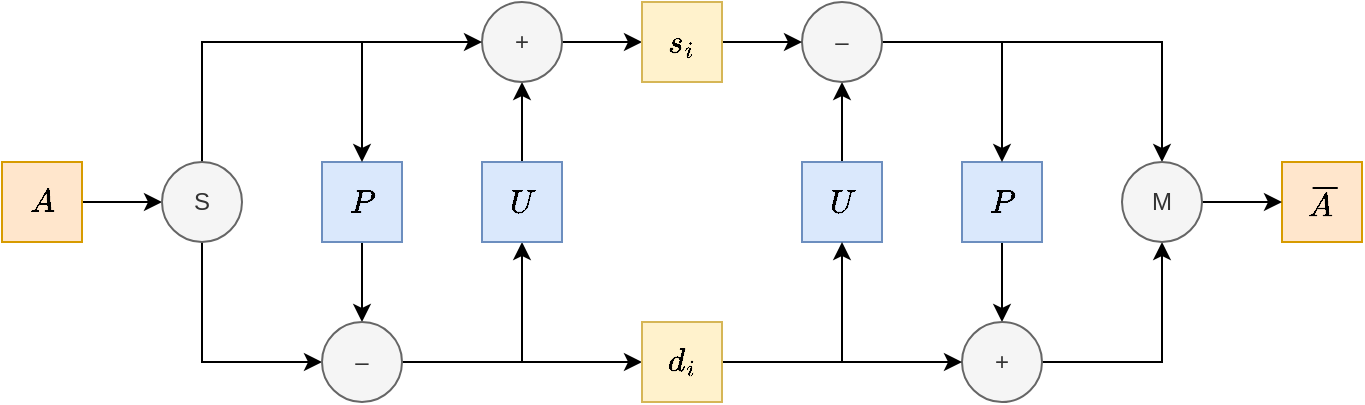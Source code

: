 <mxfile version="13.0.3" type="device"><diagram id="5J6u_H_DOHu8ZD1gq307" name="Page-1"><mxGraphModel dx="946" dy="680" grid="1" gridSize="10" guides="1" tooltips="1" connect="1" arrows="1" fold="1" page="1" pageScale="1" pageWidth="827" pageHeight="1169" math="1" shadow="0"><root><mxCell id="0"/><mxCell id="1" parent="0"/><mxCell id="C5s2m_-lzqyv_Mn6I4_q-8" style="edgeStyle=orthogonalEdgeStyle;rounded=0;orthogonalLoop=1;jettySize=auto;html=1;exitX=1;exitY=0.5;exitDx=0;exitDy=0;entryX=0;entryY=0.5;entryDx=0;entryDy=0;" parent="1" source="ROqhDVOLV7yhQO3BAYnc-1" target="C5s2m_-lzqyv_Mn6I4_q-4" edge="1"><mxGeometry relative="1" as="geometry"/></mxCell><mxCell id="ROqhDVOLV7yhQO3BAYnc-1" value="`A`" style="rounded=0;whiteSpace=wrap;html=1;fillColor=#ffe6cc;strokeColor=#d79b00;fontFamily=Helvetica;fontSize=14;" parent="1" vertex="1"><mxGeometry y="360" width="40" height="40" as="geometry"/></mxCell><mxCell id="Q8g09IRPfB7DYnjw8tEe-4" style="edgeStyle=orthogonalEdgeStyle;rounded=0;orthogonalLoop=1;jettySize=auto;html=1;exitX=0.5;exitY=1;exitDx=0;exitDy=0;entryX=0;entryY=0.5;entryDx=0;entryDy=0;" parent="1" source="C5s2m_-lzqyv_Mn6I4_q-4" target="Q8g09IRPfB7DYnjw8tEe-3" edge="1"><mxGeometry relative="1" as="geometry"><mxPoint x="140" y="460" as="sourcePoint"/></mxGeometry></mxCell><mxCell id="Q8g09IRPfB7DYnjw8tEe-5" style="edgeStyle=orthogonalEdgeStyle;rounded=0;orthogonalLoop=1;jettySize=auto;html=1;exitX=0.5;exitY=1;exitDx=0;exitDy=0;entryX=0.5;entryY=0;entryDx=0;entryDy=0;" parent="1" source="Q8g09IRPfB7DYnjw8tEe-1" target="Q8g09IRPfB7DYnjw8tEe-3" edge="1"><mxGeometry relative="1" as="geometry"/></mxCell><mxCell id="Q8g09IRPfB7DYnjw8tEe-1" value="`P`" style="rounded=0;whiteSpace=wrap;html=1;fillColor=#dae8fc;strokeColor=#6c8ebf;fontFamily=Helvetica;fontSize=14;" parent="1" vertex="1"><mxGeometry x="160" y="360" width="40" height="40" as="geometry"/></mxCell><mxCell id="Q8g09IRPfB7DYnjw8tEe-7" style="edgeStyle=orthogonalEdgeStyle;rounded=0;orthogonalLoop=1;jettySize=auto;html=1;exitX=1;exitY=0.5;exitDx=0;exitDy=0;entryX=0.5;entryY=1;entryDx=0;entryDy=0;" parent="1" source="Q8g09IRPfB7DYnjw8tEe-3" target="Q8g09IRPfB7DYnjw8tEe-6" edge="1"><mxGeometry relative="1" as="geometry"/></mxCell><mxCell id="Q8g09IRPfB7DYnjw8tEe-13" style="edgeStyle=orthogonalEdgeStyle;rounded=0;orthogonalLoop=1;jettySize=auto;html=1;exitX=1;exitY=0.5;exitDx=0;exitDy=0;entryX=0;entryY=0.5;entryDx=0;entryDy=0;" parent="1" source="Q8g09IRPfB7DYnjw8tEe-3" target="C5s2m_-lzqyv_Mn6I4_q-35" edge="1"><mxGeometry relative="1" as="geometry"><mxPoint x="320" y="460" as="targetPoint"/></mxGeometry></mxCell><mxCell id="Q8g09IRPfB7DYnjw8tEe-3" value="–" style="ellipse;whiteSpace=wrap;html=1;aspect=fixed;fillColor=#f5f5f5;strokeColor=#666666;fontColor=#333333;" parent="1" vertex="1"><mxGeometry x="160" y="440" width="40" height="40" as="geometry"/></mxCell><mxCell id="Q8g09IRPfB7DYnjw8tEe-11" style="edgeStyle=orthogonalEdgeStyle;rounded=0;orthogonalLoop=1;jettySize=auto;html=1;exitX=0.5;exitY=0;exitDx=0;exitDy=0;entryX=0.5;entryY=1;entryDx=0;entryDy=0;" parent="1" source="Q8g09IRPfB7DYnjw8tEe-6" target="Q8g09IRPfB7DYnjw8tEe-8" edge="1"><mxGeometry relative="1" as="geometry"/></mxCell><mxCell id="Q8g09IRPfB7DYnjw8tEe-6" value="`U`" style="rounded=0;whiteSpace=wrap;html=1;fillColor=#dae8fc;strokeColor=#6c8ebf;fontFamily=Helvetica;fontSize=14;" parent="1" vertex="1"><mxGeometry x="240" y="360" width="40" height="40" as="geometry"/></mxCell><mxCell id="Q8g09IRPfB7DYnjw8tEe-12" style="edgeStyle=orthogonalEdgeStyle;rounded=0;orthogonalLoop=1;jettySize=auto;html=1;exitX=1;exitY=0.5;exitDx=0;exitDy=0;entryX=0;entryY=0.5;entryDx=0;entryDy=0;" parent="1" source="Q8g09IRPfB7DYnjw8tEe-8" target="C5s2m_-lzqyv_Mn6I4_q-34" edge="1"><mxGeometry relative="1" as="geometry"><mxPoint x="320" y="300" as="targetPoint"/></mxGeometry></mxCell><mxCell id="Q8g09IRPfB7DYnjw8tEe-8" value="+" style="ellipse;whiteSpace=wrap;html=1;aspect=fixed;fillColor=#f5f5f5;strokeColor=#666666;fontColor=#333333;" parent="1" vertex="1"><mxGeometry x="240" y="280" width="40" height="40" as="geometry"/></mxCell><mxCell id="C5s2m_-lzqyv_Mn6I4_q-6" style="edgeStyle=orthogonalEdgeStyle;rounded=0;orthogonalLoop=1;jettySize=auto;html=1;exitX=0.5;exitY=0;exitDx=0;exitDy=0;entryX=0.5;entryY=0;entryDx=0;entryDy=0;" parent="1" source="C5s2m_-lzqyv_Mn6I4_q-4" target="Q8g09IRPfB7DYnjw8tEe-1" edge="1"><mxGeometry relative="1" as="geometry"><Array as="points"><mxPoint x="100" y="300"/><mxPoint x="180" y="300"/></Array></mxGeometry></mxCell><mxCell id="C5s2m_-lzqyv_Mn6I4_q-7" style="edgeStyle=orthogonalEdgeStyle;rounded=0;orthogonalLoop=1;jettySize=auto;html=1;exitX=0.5;exitY=0;exitDx=0;exitDy=0;entryX=0;entryY=0.5;entryDx=0;entryDy=0;" parent="1" source="C5s2m_-lzqyv_Mn6I4_q-4" target="Q8g09IRPfB7DYnjw8tEe-8" edge="1"><mxGeometry relative="1" as="geometry"/></mxCell><mxCell id="C5s2m_-lzqyv_Mn6I4_q-4" value="S" style="ellipse;whiteSpace=wrap;html=1;aspect=fixed;fillColor=#f5f5f5;strokeColor=#666666;fontColor=#333333;" parent="1" vertex="1"><mxGeometry x="80" y="360" width="40" height="40" as="geometry"/></mxCell><mxCell id="C5s2m_-lzqyv_Mn6I4_q-10" value="`bar A`" style="rounded=0;whiteSpace=wrap;html=1;fillColor=#ffe6cc;strokeColor=#d79b00;fontFamily=Helvetica;fontSize=14;" parent="1" vertex="1"><mxGeometry x="640" y="360" width="40" height="40" as="geometry"/></mxCell><mxCell id="C5s2m_-lzqyv_Mn6I4_q-28" style="edgeStyle=orthogonalEdgeStyle;rounded=0;orthogonalLoop=1;jettySize=auto;html=1;exitX=0.5;exitY=1;exitDx=0;exitDy=0;entryX=0.5;entryY=0;entryDx=0;entryDy=0;" parent="1" source="C5s2m_-lzqyv_Mn6I4_q-13" target="C5s2m_-lzqyv_Mn6I4_q-16" edge="1"><mxGeometry relative="1" as="geometry"/></mxCell><mxCell id="C5s2m_-lzqyv_Mn6I4_q-13" value="`P`" style="rounded=0;whiteSpace=wrap;html=1;fillColor=#dae8fc;strokeColor=#6c8ebf;fontFamily=Helvetica;fontSize=14;" parent="1" vertex="1"><mxGeometry x="480" y="360" width="40" height="40" as="geometry"/></mxCell><mxCell id="C5s2m_-lzqyv_Mn6I4_q-32" style="edgeStyle=orthogonalEdgeStyle;rounded=0;orthogonalLoop=1;jettySize=auto;html=1;exitX=1;exitY=0.5;exitDx=0;exitDy=0;entryX=0.5;entryY=1;entryDx=0;entryDy=0;" parent="1" source="C5s2m_-lzqyv_Mn6I4_q-16" target="C5s2m_-lzqyv_Mn6I4_q-23" edge="1"><mxGeometry relative="1" as="geometry"/></mxCell><mxCell id="C5s2m_-lzqyv_Mn6I4_q-16" value="+" style="ellipse;whiteSpace=wrap;html=1;aspect=fixed;fillColor=#f5f5f5;strokeColor=#666666;fontColor=#333333;" parent="1" vertex="1"><mxGeometry x="480" y="440" width="40" height="40" as="geometry"/></mxCell><mxCell id="C5s2m_-lzqyv_Mn6I4_q-24" style="edgeStyle=orthogonalEdgeStyle;rounded=0;orthogonalLoop=1;jettySize=auto;html=1;exitX=0.5;exitY=0;exitDx=0;exitDy=0;entryX=0.5;entryY=1;entryDx=0;entryDy=0;" parent="1" source="C5s2m_-lzqyv_Mn6I4_q-18" target="C5s2m_-lzqyv_Mn6I4_q-20" edge="1"><mxGeometry relative="1" as="geometry"/></mxCell><mxCell id="C5s2m_-lzqyv_Mn6I4_q-18" value="`U`" style="rounded=0;whiteSpace=wrap;html=1;fillColor=#dae8fc;strokeColor=#6c8ebf;fontFamily=Helvetica;fontSize=14;" parent="1" vertex="1"><mxGeometry x="400" y="360" width="40" height="40" as="geometry"/></mxCell><mxCell id="C5s2m_-lzqyv_Mn6I4_q-25" style="edgeStyle=orthogonalEdgeStyle;rounded=0;orthogonalLoop=1;jettySize=auto;html=1;exitX=1;exitY=0.5;exitDx=0;exitDy=0;entryX=0.5;entryY=0;entryDx=0;entryDy=0;" parent="1" source="C5s2m_-lzqyv_Mn6I4_q-20" target="C5s2m_-lzqyv_Mn6I4_q-23" edge="1"><mxGeometry relative="1" as="geometry"/></mxCell><mxCell id="C5s2m_-lzqyv_Mn6I4_q-27" style="edgeStyle=orthogonalEdgeStyle;rounded=0;orthogonalLoop=1;jettySize=auto;html=1;exitX=1;exitY=0.5;exitDx=0;exitDy=0;entryX=0.5;entryY=0;entryDx=0;entryDy=0;" parent="1" source="C5s2m_-lzqyv_Mn6I4_q-20" target="C5s2m_-lzqyv_Mn6I4_q-13" edge="1"><mxGeometry relative="1" as="geometry"/></mxCell><mxCell id="C5s2m_-lzqyv_Mn6I4_q-20" value="–" style="ellipse;whiteSpace=wrap;html=1;aspect=fixed;fillColor=#f5f5f5;strokeColor=#666666;fontColor=#333333;" parent="1" vertex="1"><mxGeometry x="400" y="280" width="40" height="40" as="geometry"/></mxCell><mxCell id="C5s2m_-lzqyv_Mn6I4_q-33" style="edgeStyle=orthogonalEdgeStyle;rounded=0;orthogonalLoop=1;jettySize=auto;html=1;exitX=1;exitY=0.5;exitDx=0;exitDy=0;entryX=0;entryY=0.5;entryDx=0;entryDy=0;" parent="1" source="C5s2m_-lzqyv_Mn6I4_q-23" target="C5s2m_-lzqyv_Mn6I4_q-10" edge="1"><mxGeometry relative="1" as="geometry"/></mxCell><mxCell id="C5s2m_-lzqyv_Mn6I4_q-23" value="M" style="ellipse;whiteSpace=wrap;html=1;aspect=fixed;fillColor=#f5f5f5;strokeColor=#666666;fontColor=#333333;" parent="1" vertex="1"><mxGeometry x="560" y="360" width="40" height="40" as="geometry"/></mxCell><mxCell id="C5s2m_-lzqyv_Mn6I4_q-29" value="" style="endArrow=classic;html=1;entryX=0;entryY=0.5;entryDx=0;entryDy=0;exitX=1;exitY=0.5;exitDx=0;exitDy=0;" parent="1" source="C5s2m_-lzqyv_Mn6I4_q-35" target="C5s2m_-lzqyv_Mn6I4_q-16" edge="1"><mxGeometry width="50" height="50" relative="1" as="geometry"><mxPoint x="360" y="460" as="sourcePoint"/><mxPoint x="470" y="460" as="targetPoint"/></mxGeometry></mxCell><mxCell id="C5s2m_-lzqyv_Mn6I4_q-30" value="" style="endArrow=classic;html=1;entryX=0;entryY=0.5;entryDx=0;entryDy=0;exitX=1;exitY=0.5;exitDx=0;exitDy=0;" parent="1" source="C5s2m_-lzqyv_Mn6I4_q-34" target="C5s2m_-lzqyv_Mn6I4_q-20" edge="1"><mxGeometry width="50" height="50" relative="1" as="geometry"><mxPoint x="360" y="300" as="sourcePoint"/><mxPoint x="320" y="320" as="targetPoint"/></mxGeometry></mxCell><mxCell id="C5s2m_-lzqyv_Mn6I4_q-31" value="" style="endArrow=classic;html=1;entryX=0.5;entryY=1;entryDx=0;entryDy=0;" parent="1" target="C5s2m_-lzqyv_Mn6I4_q-18" edge="1"><mxGeometry width="50" height="50" relative="1" as="geometry"><mxPoint x="420" y="460" as="sourcePoint"/><mxPoint x="320" y="320" as="targetPoint"/></mxGeometry></mxCell><mxCell id="C5s2m_-lzqyv_Mn6I4_q-34" value="`s_i`" style="rounded=0;whiteSpace=wrap;html=1;fillColor=#fff2cc;strokeColor=#d6b656;fontFamily=Helvetica;fontSize=14;" parent="1" vertex="1"><mxGeometry x="320" y="280" width="40" height="40" as="geometry"/></mxCell><mxCell id="C5s2m_-lzqyv_Mn6I4_q-35" value="`d_i`" style="rounded=0;whiteSpace=wrap;html=1;fillColor=#fff2cc;strokeColor=#d6b656;fontFamily=Helvetica;fontSize=14;" parent="1" vertex="1"><mxGeometry x="320" y="440" width="40" height="40" as="geometry"/></mxCell></root></mxGraphModel></diagram></mxfile>